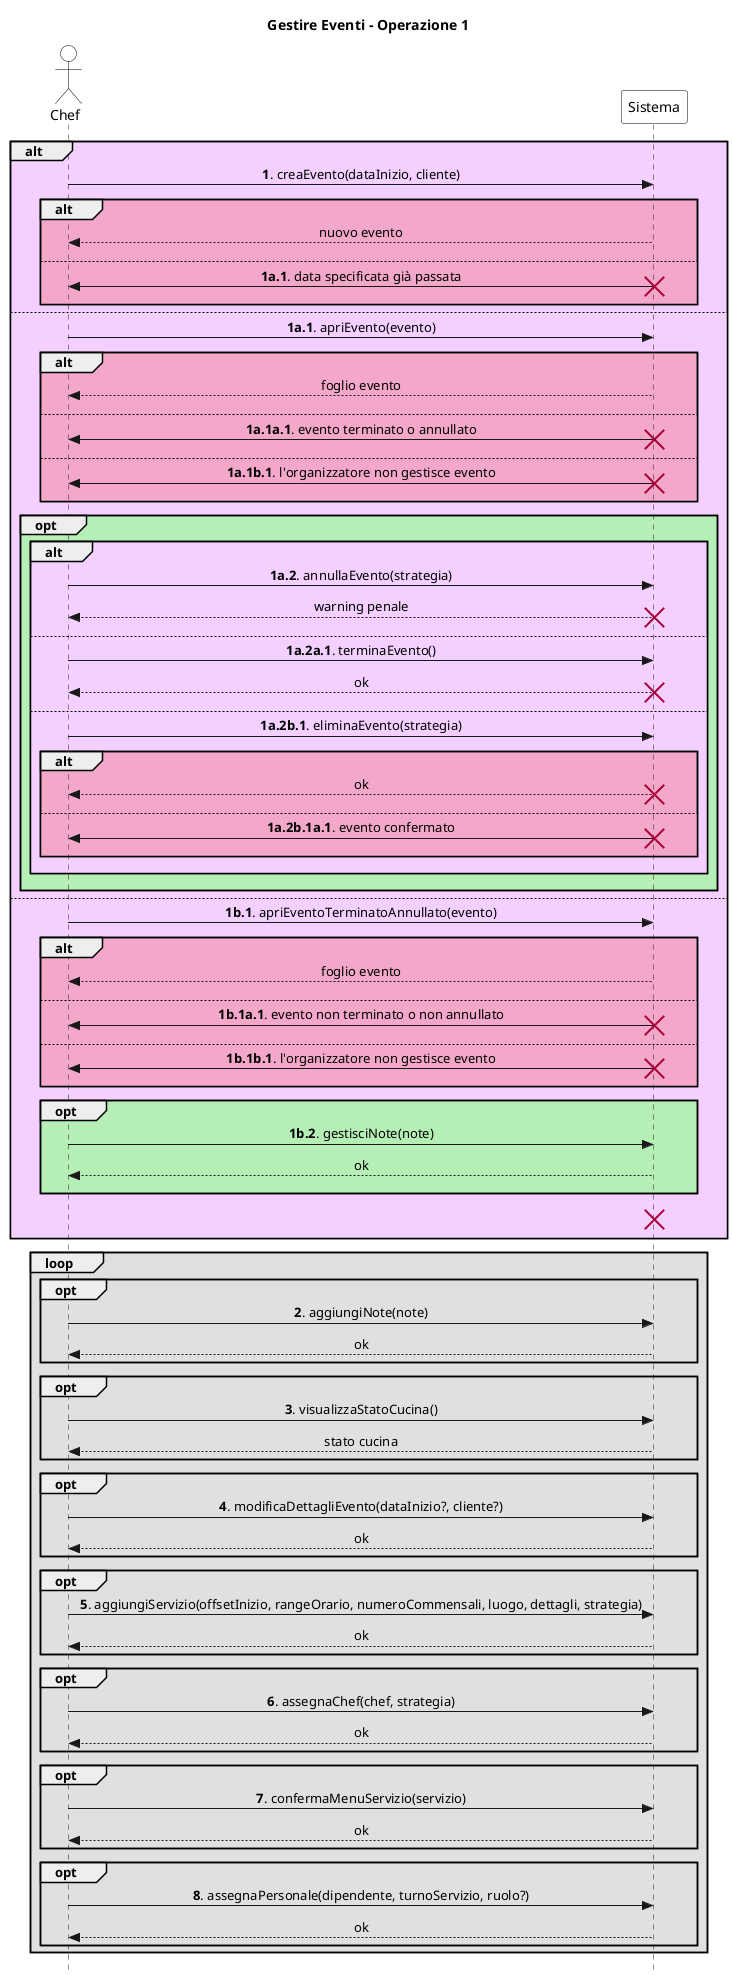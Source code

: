 @startuml
skinparam Style strictuml
skinparam SequenceMessageAlign center

skinparam sequence {
    ActorBorderColor Black
    ActorBackgroundColor White
    ParticipantBorderColor Black
    ParticipantBackgroundColor White
}

actor Chef
participant Sistema

title Gestire Eventi - Operazione 1

alt #f3d0ff
    Chef -> Sistema: **1**. creaEvento(dataInizio, cliente)
    alt #f3a7c9
        return nuovo evento
        ||10||
    else
        Chef <- Sistema: **1a.1**. data specificata già passata
        destroy Sistema
        ||10||
    end
else
    Chef -> Sistema: **1a.1**. apriEvento(evento)
    alt #f3a7c9
        return foglio evento
        ||10||
    else
        Chef <- Sistema: **1a.1a.1**. evento terminato o annullato
        destroy Sistema
        ||10||
    else
        Chef <- Sistema: **1a.1b.1**. l'organizzatore non gestisce evento
        destroy Sistema
        ||10||
    end

    opt #b6efb6
        alt #f3d0ff
            Chef -> Sistema: **1a.2**. annullaEvento(strategia)
            return warning penale
            destroy Sistema
            ||10||
        else
            Chef -> Sistema: **1a.2a.1**. terminaEvento()
            return ok
            destroy Sistema
            ||10||
        else
            Chef -> Sistema: **1a.2b.1**. eliminaEvento(strategia)
            alt #f3a7c9
                return ok
                destroy Sistema
                ||10||
            else
               Chef <- Sistema: **1a.2b.1a.1**. evento confermato
               destroy Sistema
               ||10||
            end
            ||10||
        end
        ' non abbiamo modo di modificare il colore della X
        ||10||
    end
else
    Chef -> Sistema: **1b.1**. apriEventoTerminatoAnnullato(evento)
    alt #f3a7c9
        return foglio evento
        ||10||
    else
        Chef <- Sistema: **1b.1a.1**. evento non terminato o non annullato
        destroy Sistema
        ||10||
    else
        Chef <- Sistema: **1b.1b.1**. l'organizzatore non gestisce evento
        destroy Sistema
        ||10||
    end

    opt #b6efb6
        Chef -> Sistema: **1b.2**. gestisciNote(note)
        return ok
        ||10||
    end

    ||10||
    destroy Sistema
'    note over Chef, Sistema #fff: Il caso d'uso termina.
    ||10||
end

loop #e0e0e0
    opt #e0e0e0
        Chef -> Sistema: **2**. aggiungiNote(note)
        return ok
    end

    opt #e0e0e0
        Chef -> Sistema: **3**. visualizzaStatoCucina()
        return stato cucina
    end

    opt #e0e0e0
        Chef -> Sistema: **4**. modificaDettagliEvento(dataInizio?, cliente?)
        return ok
    end

    opt #e0e0e0
        Chef -> Sistema: **5**. aggiungiServizio(offsetInizio, rangeOrario, numeroCommensali, luogo, dettagli, strategia)
        return ok
    end

    opt #e0e0e0
        Chef -> Sistema: **6**. assegnaChef(chef, strategia)
        return ok
    end

    opt #e0e0e0
        Chef -> Sistema: **7**. confermaMenuServizio(servizio)
        return ok
    end

    opt #e0e0e0
        Chef -> Sistema: **8**. assegnaPersonale(dipendente, turnoServizio, ruolo?)
        return ok
    end
end
@enduml